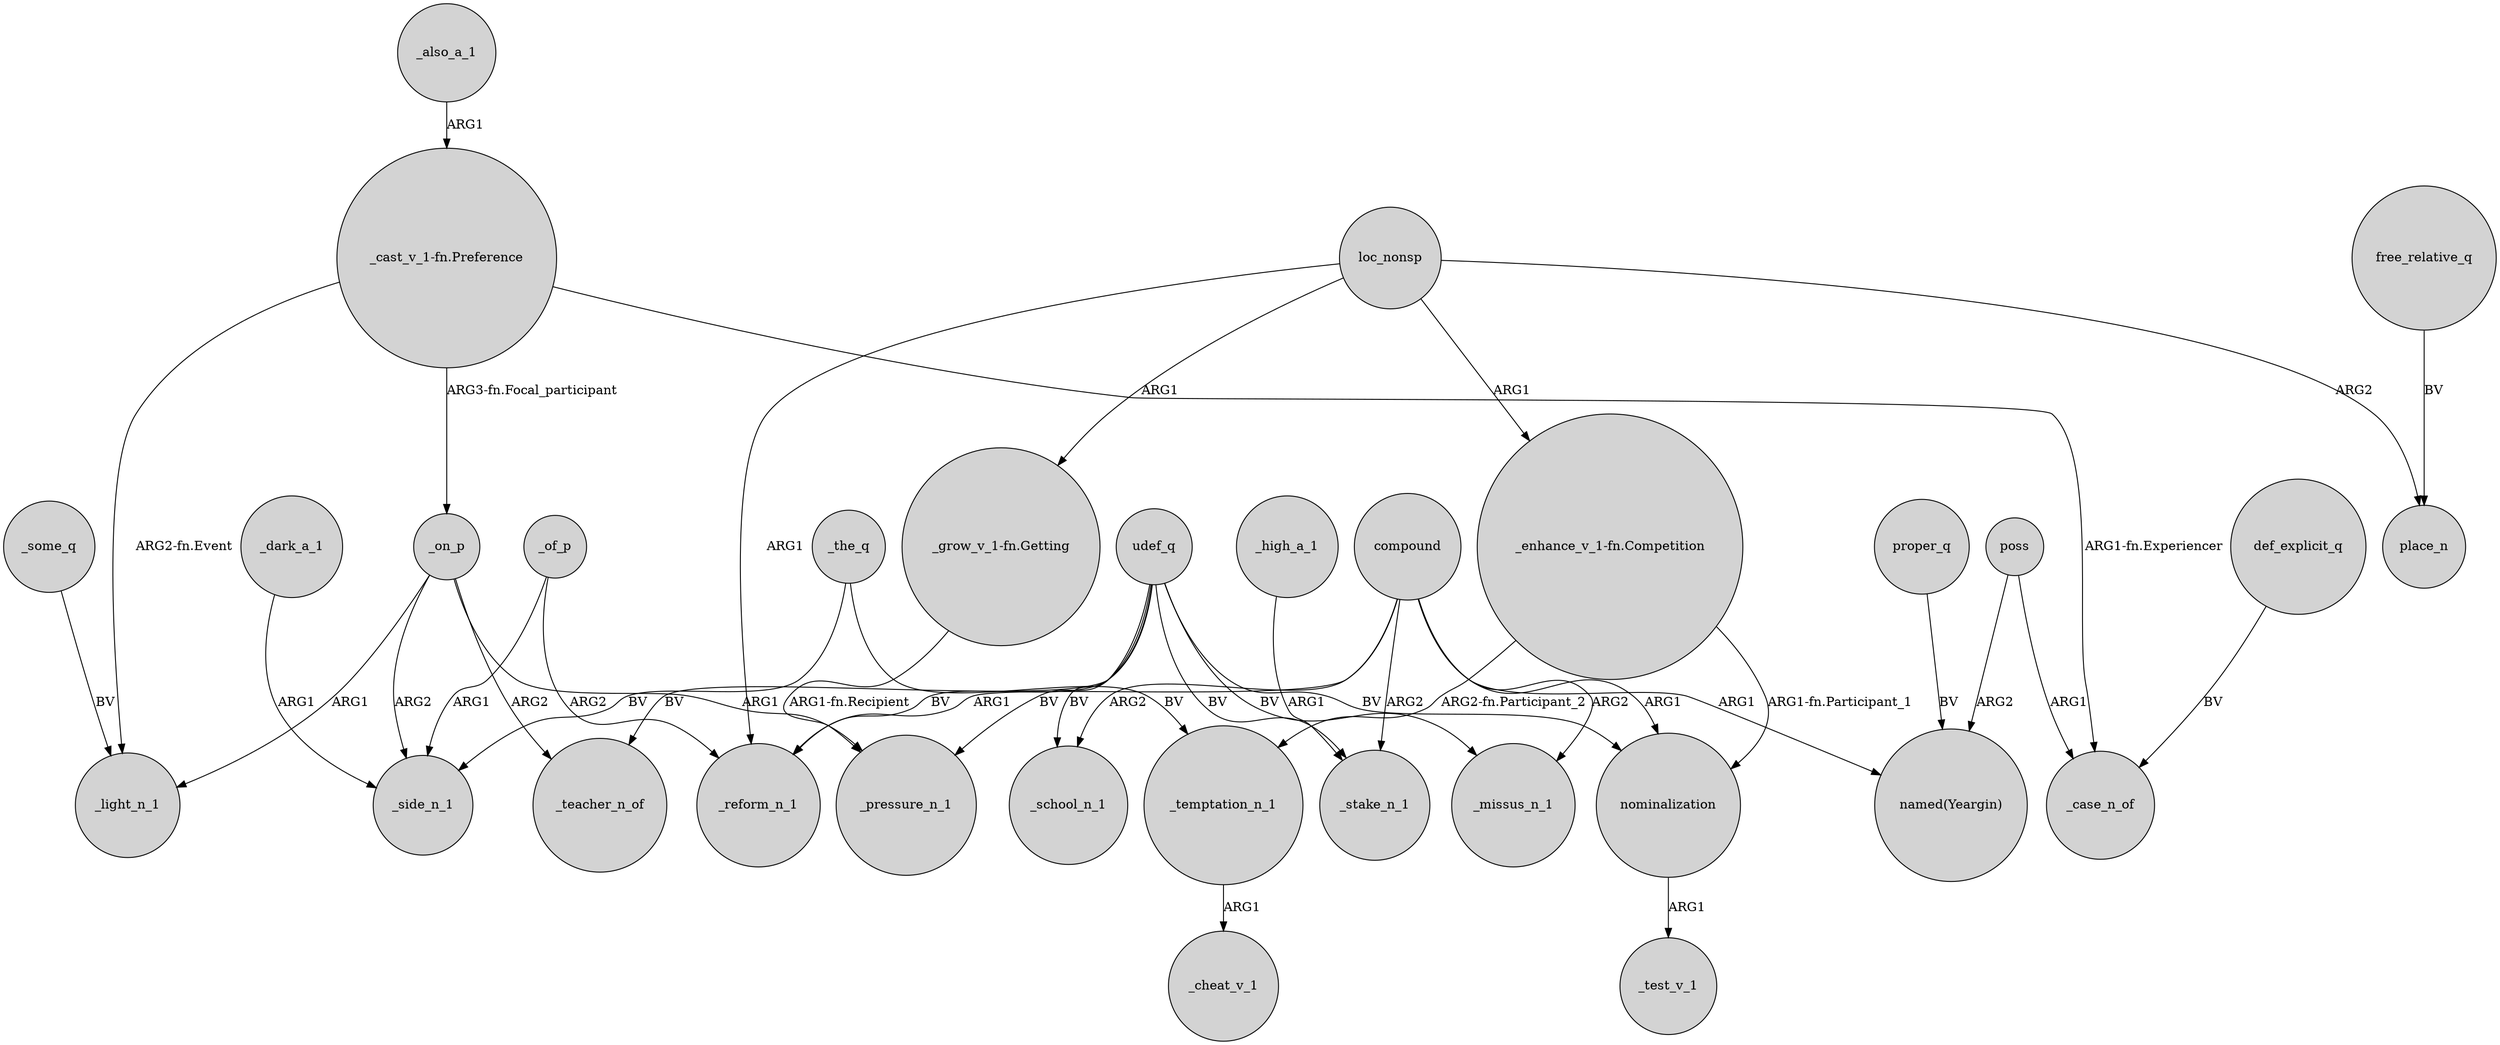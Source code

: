 digraph {
	node [shape=circle style=filled]
	_on_p -> _side_n_1 [label=ARG2]
	udef_q -> _pressure_n_1 [label=BV]
	_dark_a_1 -> _side_n_1 [label=ARG1]
	poss -> _case_n_of [label=ARG1]
	"_enhance_v_1-fn.Competition" -> _temptation_n_1 [label="ARG2-fn.Participant_2"]
	loc_nonsp -> _reform_n_1 [label=ARG1]
	_of_p -> _side_n_1 [label=ARG1]
	nominalization -> _test_v_1 [label=ARG1]
	"_grow_v_1-fn.Getting" -> _pressure_n_1 [label="ARG1-fn.Recipient"]
	compound -> _missus_n_1 [label=ARG2]
	compound -> nominalization [label=ARG1]
	loc_nonsp -> place_n [label=ARG2]
	"_cast_v_1-fn.Preference" -> _case_n_of [label="ARG1-fn.Experiencer"]
	free_relative_q -> place_n [label=BV]
	udef_q -> _school_n_1 [label=BV]
	compound -> _school_n_1 [label=ARG2]
	compound -> "named(Yeargin)" [label=ARG1]
	_on_p -> _light_n_1 [label=ARG1]
	"_cast_v_1-fn.Preference" -> _on_p [label="ARG3-fn.Focal_participant"]
	"_cast_v_1-fn.Preference" -> _light_n_1 [label="ARG2-fn.Event"]
	loc_nonsp -> "_enhance_v_1-fn.Competition" [label=ARG1]
	compound -> _stake_n_1 [label=ARG2]
	_the_q -> _side_n_1 [label=BV]
	proper_q -> "named(Yeargin)" [label=BV]
	_on_p -> _teacher_n_of [label=ARG2]
	poss -> "named(Yeargin)" [label=ARG2]
	_also_a_1 -> "_cast_v_1-fn.Preference" [label=ARG1]
	udef_q -> nominalization [label=BV]
	_of_p -> _reform_n_1 [label=ARG2]
	_temptation_n_1 -> _cheat_v_1 [label=ARG1]
	_high_a_1 -> _stake_n_1 [label=ARG1]
	def_explicit_q -> _case_n_of [label=BV]
	_on_p -> _pressure_n_1 [label=ARG1]
	udef_q -> _missus_n_1 [label=BV]
	"_enhance_v_1-fn.Competition" -> nominalization [label="ARG1-fn.Participant_1"]
	udef_q -> _teacher_n_of [label=BV]
	udef_q -> _stake_n_1 [label=BV]
	compound -> _reform_n_1 [label=ARG1]
	_some_q -> _light_n_1 [label=BV]
	_the_q -> _temptation_n_1 [label=BV]
	udef_q -> _reform_n_1 [label=BV]
	loc_nonsp -> "_grow_v_1-fn.Getting" [label=ARG1]
}
